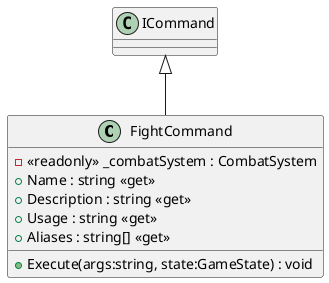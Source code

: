 @startuml
class FightCommand {
    - <<readonly>> _combatSystem : CombatSystem
    + Name : string <<get>>
    + Description : string <<get>>
    + Usage : string <<get>>
    + Aliases : string[] <<get>>
    + Execute(args:string, state:GameState) : void
}
ICommand <|-- FightCommand
@enduml
